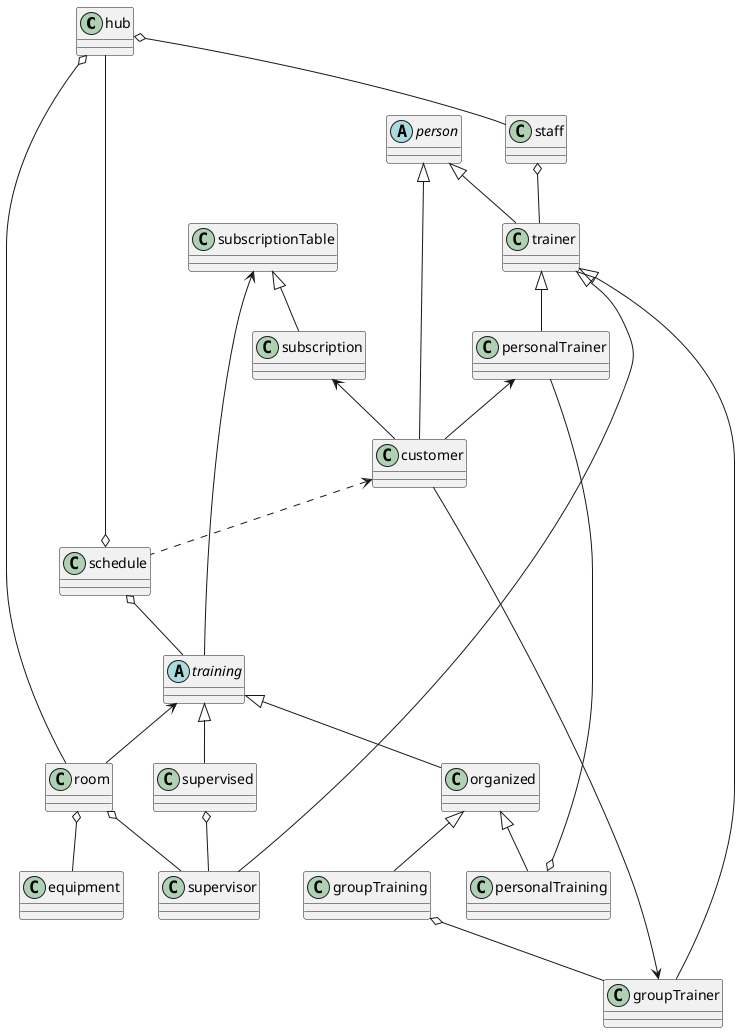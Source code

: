 @startuml
class hub
class staff
class equipment

class schedule
class room

abstract class training
class organized
class personalTraining
class groupTraining

training <|-- organized
training <|--supervised

organized <|-- groupTraining
organized <|-- personalTraining


staff o-- trainer

abstract class person

person <|-- customer
person <|-- trainer

class customer

class trainer
personalTrainer <--customer
groupTrainer <--customer

class personalTrainer
class groupTrainer
class supervisor

trainer <|-- personalTrainer
trainer <|-- groupTrainer
trainer <|-- supervisor

room o-- supervisor
groupTraining o-- groupTrainer
personalTraining o-- personalTrainer
supervised o-- supervisor


hub o-- room
room o-- equipment
schedule o-- training
schedule o-- hub
hub o-- staff
customer <.. schedule

subscription <--customer
training <-- room

class subscriptionTable

subscriptionTable <|-- subscription
subscriptionTable <-- training











@enduml
